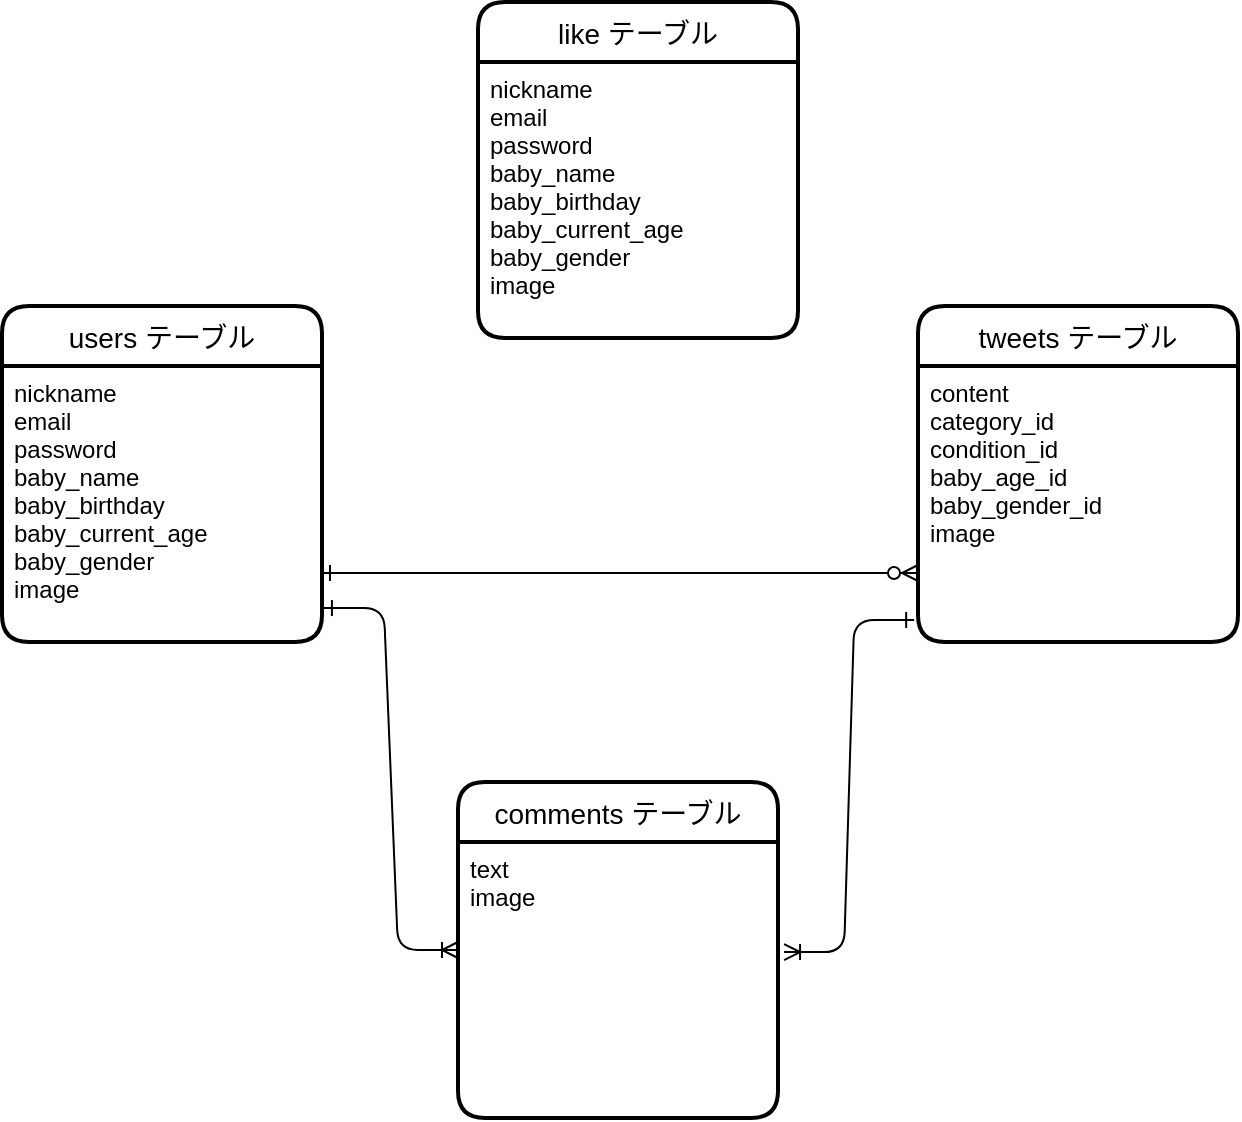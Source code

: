 <mxfile>
    <diagram id="4EjgxnA18w01wMsiEkk7" name="ページ1">
        <mxGraphModel dx="757" dy="440" grid="1" gridSize="10" guides="1" tooltips="1" connect="1" arrows="1" fold="1" page="1" pageScale="1" pageWidth="850" pageHeight="1100" math="0" shadow="0">
            <root>
                <mxCell id="0"/>
                <mxCell id="1" parent="0"/>
                <mxCell id="18" value="users テーブル" style="swimlane;childLayout=stackLayout;horizontal=1;startSize=30;horizontalStack=0;rounded=1;fontSize=14;fontStyle=0;strokeWidth=2;resizeParent=0;resizeLast=1;shadow=0;dashed=0;align=center;" parent="1" vertex="1">
                    <mxGeometry x="82" y="162" width="160" height="168" as="geometry"/>
                </mxCell>
                <mxCell id="19" value="nickname&#10;email&#10;password&#10;baby_name&#10;baby_birthday&#10;baby_current_age&#10;baby_gender&#10;image" style="align=left;strokeColor=none;fillColor=none;spacingLeft=4;fontSize=12;verticalAlign=top;resizable=0;rotatable=0;part=1;" parent="18" vertex="1">
                    <mxGeometry y="30" width="160" height="138" as="geometry"/>
                </mxCell>
                <mxCell id="26" style="edgeStyle=orthogonalEdgeStyle;rounded=0;orthogonalLoop=1;jettySize=auto;html=1;exitX=0.5;exitY=1;exitDx=0;exitDy=0;" parent="18" source="19" target="19" edge="1">
                    <mxGeometry relative="1" as="geometry"/>
                </mxCell>
                <mxCell id="24" value="tweets テーブル" style="swimlane;childLayout=stackLayout;horizontal=1;startSize=30;horizontalStack=0;rounded=1;fontSize=14;fontStyle=0;strokeWidth=2;resizeParent=0;resizeLast=1;shadow=0;dashed=0;align=center;" parent="1" vertex="1">
                    <mxGeometry x="540" y="162" width="160" height="168" as="geometry"/>
                </mxCell>
                <mxCell id="25" value="content&#10;category_id&#10;condition_id&#10;baby_age_id&#10;baby_gender_id&#10;image&#10;" style="align=left;strokeColor=none;fillColor=none;spacingLeft=4;fontSize=12;verticalAlign=top;resizable=0;rotatable=0;part=1;" parent="24" vertex="1">
                    <mxGeometry y="30" width="160" height="138" as="geometry"/>
                </mxCell>
                <mxCell id="27" value="comments テーブル" style="swimlane;childLayout=stackLayout;horizontal=1;startSize=30;horizontalStack=0;rounded=1;fontSize=14;fontStyle=0;strokeWidth=2;resizeParent=0;resizeLast=1;shadow=0;dashed=0;align=center;" parent="1" vertex="1">
                    <mxGeometry x="310" y="400" width="160" height="168" as="geometry"/>
                </mxCell>
                <mxCell id="28" value="text&#10;image" style="align=left;strokeColor=none;fillColor=none;spacingLeft=4;fontSize=12;verticalAlign=top;resizable=0;rotatable=0;part=1;" parent="27" vertex="1">
                    <mxGeometry y="30" width="160" height="138" as="geometry"/>
                </mxCell>
                <mxCell id="32" value="" style="edgeStyle=entityRelationEdgeStyle;fontSize=12;html=1;endArrow=ERzeroToMany;endFill=1;exitX=1;exitY=0.75;exitDx=0;exitDy=0;entryX=0;entryY=0.75;entryDx=0;entryDy=0;startArrow=ERone;startFill=0;" parent="1" source="19" target="25" edge="1">
                    <mxGeometry width="100" height="100" relative="1" as="geometry">
                        <mxPoint x="325" y="280" as="sourcePoint"/>
                        <mxPoint x="520" y="296" as="targetPoint"/>
                    </mxGeometry>
                </mxCell>
                <mxCell id="33" value="" style="edgeStyle=entityRelationEdgeStyle;fontSize=12;html=1;endArrow=ERoneToMany;entryX=0;entryY=0.5;entryDx=0;entryDy=0;exitX=1.006;exitY=0.877;exitDx=0;exitDy=0;exitPerimeter=0;startArrow=ERone;startFill=0;" parent="1" source="19" target="27" edge="1">
                    <mxGeometry width="100" height="100" relative="1" as="geometry">
                        <mxPoint x="160" y="370" as="sourcePoint"/>
                        <mxPoint x="260" y="350" as="targetPoint"/>
                    </mxGeometry>
                </mxCell>
                <mxCell id="35" value="" style="edgeStyle=entityRelationEdgeStyle;fontSize=12;html=1;endArrow=ERone;endFill=0;startArrow=ERoneToMany;startFill=0;exitX=1.019;exitY=0.399;exitDx=0;exitDy=0;exitPerimeter=0;entryX=-0.012;entryY=0.92;entryDx=0;entryDy=0;entryPerimeter=0;" parent="1" source="28" target="25" edge="1">
                    <mxGeometry width="100" height="100" relative="1" as="geometry">
                        <mxPoint x="660" y="370" as="sourcePoint"/>
                        <mxPoint x="580" y="360" as="targetPoint"/>
                    </mxGeometry>
                </mxCell>
                <mxCell id="36" value="like テーブル" style="swimlane;childLayout=stackLayout;horizontal=1;startSize=30;horizontalStack=0;rounded=1;fontSize=14;fontStyle=0;strokeWidth=2;resizeParent=0;resizeLast=1;shadow=0;dashed=0;align=center;" vertex="1" parent="1">
                    <mxGeometry x="320" y="10" width="160" height="168" as="geometry"/>
                </mxCell>
                <mxCell id="37" value="nickname&#10;email&#10;password&#10;baby_name&#10;baby_birthday&#10;baby_current_age&#10;baby_gender&#10;image" style="align=left;strokeColor=none;fillColor=none;spacingLeft=4;fontSize=12;verticalAlign=top;resizable=0;rotatable=0;part=1;" vertex="1" parent="36">
                    <mxGeometry y="30" width="160" height="138" as="geometry"/>
                </mxCell>
                <mxCell id="38" style="edgeStyle=orthogonalEdgeStyle;rounded=0;orthogonalLoop=1;jettySize=auto;html=1;exitX=0.5;exitY=1;exitDx=0;exitDy=0;" edge="1" parent="36" source="37" target="37">
                    <mxGeometry relative="1" as="geometry"/>
                </mxCell>
            </root>
        </mxGraphModel>
    </diagram>
</mxfile>